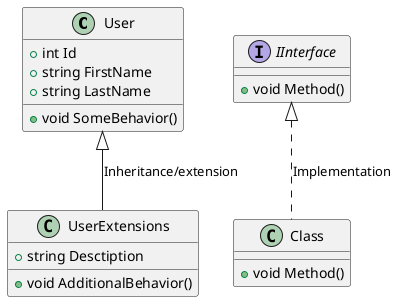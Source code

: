 ﻿@startuml

class User {
	+ int Id
	+ string FirstName
	+ string LastName
	  
	+ void SomeBehavior()
}

class UserExtensions {
	+ string Desctiption
	  
	+ void AdditionalBehavior()
}

User <|-- UserExtensions : Inheritance/extension



interface IInterface {
	+ void Method()
}

class Class {
	+ void Method()
}

IInterface <|.. Class : Implementation








@enduml